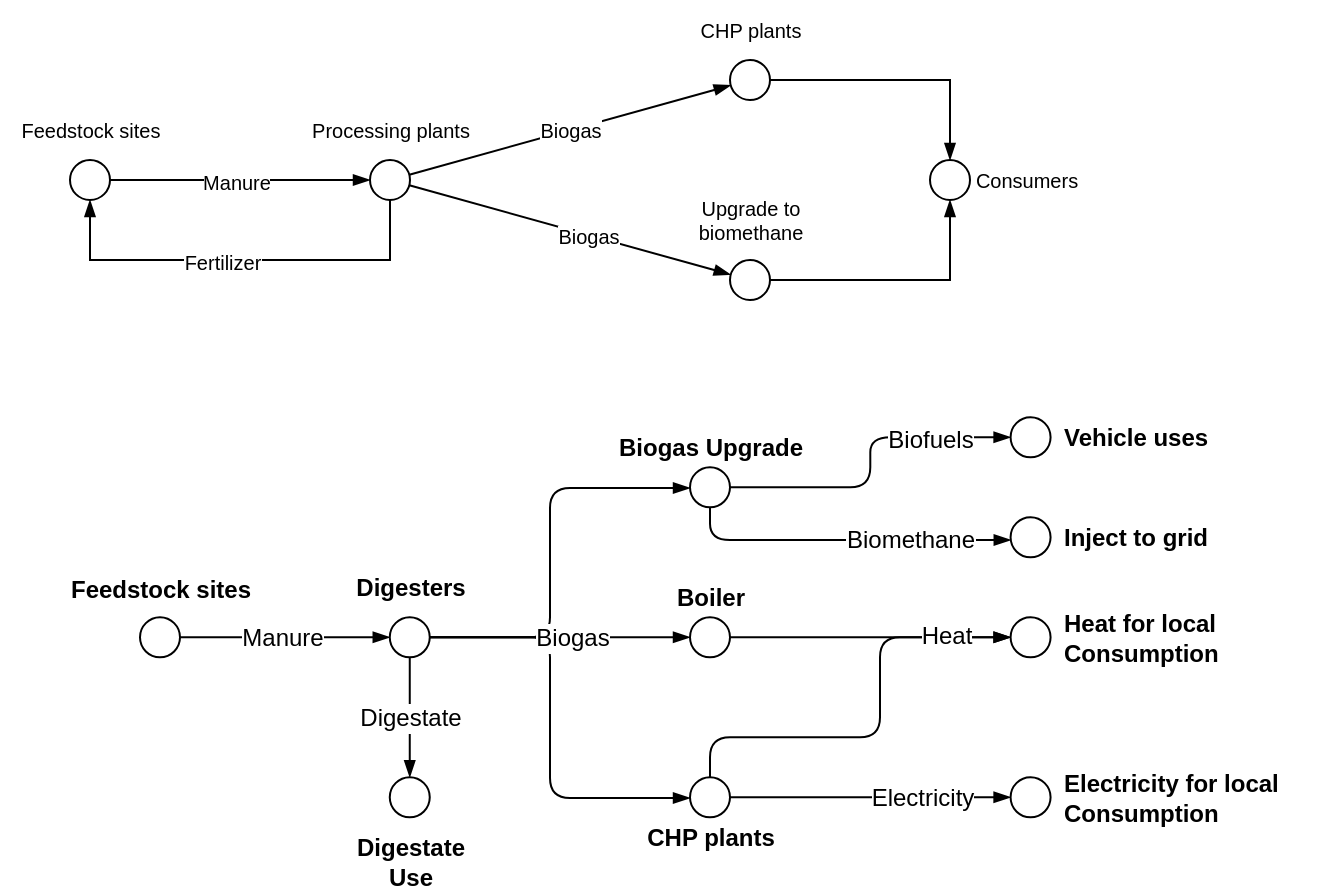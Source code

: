 <mxfile>
    <diagram name="Page-1" id="IxhOv_pnVuLYqrjwdqJs">
        <mxGraphModel dx="907" dy="633" grid="1" gridSize="10" guides="1" tooltips="1" connect="1" arrows="1" fold="1" page="1" pageScale="1" pageWidth="827" pageHeight="1169" math="0" shadow="0">
            <root>
                <mxCell id="0"/>
                <mxCell id="1" parent="0"/>
                <mxCell id="utq9JPTT0G6UeFqzBfEX-5" style="rounded=0;orthogonalLoop=1;jettySize=auto;html=1;endArrow=blockThin;endFill=1;fontSize=10;" parent="1" source="utq9JPTT0G6UeFqzBfEX-3" target="utq9JPTT0G6UeFqzBfEX-4" edge="1">
                    <mxGeometry relative="1" as="geometry">
                        <mxPoint x="110" y="160" as="sourcePoint"/>
                    </mxGeometry>
                </mxCell>
                <mxCell id="utq9JPTT0G6UeFqzBfEX-12" value="Manure" style="edgeLabel;html=1;align=center;verticalAlign=middle;resizable=0;points=[];fontSize=10;" parent="utq9JPTT0G6UeFqzBfEX-5" vertex="1" connectable="0">
                    <mxGeometry x="-0.031" y="-1" relative="1" as="geometry">
                        <mxPoint as="offset"/>
                    </mxGeometry>
                </mxCell>
                <mxCell id="utq9JPTT0G6UeFqzBfEX-3" value="" style="ellipse;whiteSpace=wrap;html=1;aspect=fixed;fontSize=10;" parent="1" vertex="1">
                    <mxGeometry x="90" y="150" width="20" height="20" as="geometry"/>
                </mxCell>
                <mxCell id="utq9JPTT0G6UeFqzBfEX-15" value="Biogas" style="edgeStyle=none;rounded=0;orthogonalLoop=1;jettySize=auto;html=1;endArrow=blockThin;endFill=1;fontSize=10;" parent="1" source="utq9JPTT0G6UeFqzBfEX-4" target="utq9JPTT0G6UeFqzBfEX-11" edge="1">
                    <mxGeometry relative="1" as="geometry"/>
                </mxCell>
                <mxCell id="utq9JPTT0G6UeFqzBfEX-16" style="edgeStyle=none;rounded=0;orthogonalLoop=1;jettySize=auto;html=1;endArrow=blockThin;endFill=1;fontSize=10;" parent="1" source="utq9JPTT0G6UeFqzBfEX-4" target="utq9JPTT0G6UeFqzBfEX-14" edge="1">
                    <mxGeometry relative="1" as="geometry"/>
                </mxCell>
                <mxCell id="utq9JPTT0G6UeFqzBfEX-17" value="Biogas" style="edgeLabel;html=1;align=center;verticalAlign=middle;resizable=0;points=[];fontSize=10;" parent="utq9JPTT0G6UeFqzBfEX-16" vertex="1" connectable="0">
                    <mxGeometry x="0.112" relative="1" as="geometry">
                        <mxPoint as="offset"/>
                    </mxGeometry>
                </mxCell>
                <mxCell id="utq9JPTT0G6UeFqzBfEX-21" style="edgeStyle=orthogonalEdgeStyle;rounded=0;orthogonalLoop=1;jettySize=auto;html=1;endArrow=blockThin;endFill=1;fontSize=10;" parent="1" source="utq9JPTT0G6UeFqzBfEX-4" target="utq9JPTT0G6UeFqzBfEX-3" edge="1">
                    <mxGeometry relative="1" as="geometry">
                        <mxPoint x="100.0" y="230" as="targetPoint"/>
                        <Array as="points">
                            <mxPoint x="250" y="200"/>
                            <mxPoint x="100" y="200"/>
                        </Array>
                    </mxGeometry>
                </mxCell>
                <mxCell id="utq9JPTT0G6UeFqzBfEX-22" value="Fertilizer" style="edgeLabel;html=1;align=center;verticalAlign=middle;resizable=0;points=[];fontSize=10;" parent="utq9JPTT0G6UeFqzBfEX-21" vertex="1" connectable="0">
                    <mxGeometry x="0.084" y="1" relative="1" as="geometry">
                        <mxPoint as="offset"/>
                    </mxGeometry>
                </mxCell>
                <mxCell id="utq9JPTT0G6UeFqzBfEX-4" value="" style="ellipse;whiteSpace=wrap;html=1;aspect=fixed;fontSize=10;" parent="1" vertex="1">
                    <mxGeometry x="240" y="150" width="20" height="20" as="geometry"/>
                </mxCell>
                <mxCell id="utq9JPTT0G6UeFqzBfEX-8" value="Feedstock sites" style="text;html=1;align=center;verticalAlign=middle;resizable=0;points=[];autosize=1;strokeColor=none;fillColor=none;fontSize=10;" parent="1" vertex="1">
                    <mxGeometry x="55" y="120" width="90" height="30" as="geometry"/>
                </mxCell>
                <mxCell id="utq9JPTT0G6UeFqzBfEX-10" value="Processing plants" style="text;html=1;align=center;verticalAlign=middle;resizable=0;points=[];autosize=1;strokeColor=none;fillColor=none;fontSize=10;" parent="1" vertex="1">
                    <mxGeometry x="200" y="120" width="100" height="30" as="geometry"/>
                </mxCell>
                <mxCell id="utq9JPTT0G6UeFqzBfEX-24" style="edgeStyle=orthogonalEdgeStyle;rounded=0;orthogonalLoop=1;jettySize=auto;html=1;endArrow=blockThin;endFill=1;fontSize=10;" parent="1" source="utq9JPTT0G6UeFqzBfEX-11" target="utq9JPTT0G6UeFqzBfEX-19" edge="1">
                    <mxGeometry relative="1" as="geometry"/>
                </mxCell>
                <mxCell id="utq9JPTT0G6UeFqzBfEX-11" value="" style="ellipse;whiteSpace=wrap;html=1;aspect=fixed;fontSize=10;" parent="1" vertex="1">
                    <mxGeometry x="420" y="100" width="20" height="20" as="geometry"/>
                </mxCell>
                <mxCell id="utq9JPTT0G6UeFqzBfEX-23" style="edgeStyle=orthogonalEdgeStyle;rounded=0;orthogonalLoop=1;jettySize=auto;html=1;endArrow=blockThin;endFill=1;fontSize=10;" parent="1" source="utq9JPTT0G6UeFqzBfEX-14" target="utq9JPTT0G6UeFqzBfEX-19" edge="1">
                    <mxGeometry relative="1" as="geometry"/>
                </mxCell>
                <mxCell id="utq9JPTT0G6UeFqzBfEX-14" value="" style="ellipse;whiteSpace=wrap;html=1;aspect=fixed;fontSize=10;" parent="1" vertex="1">
                    <mxGeometry x="420" y="200" width="20" height="20" as="geometry"/>
                </mxCell>
                <mxCell id="utq9JPTT0G6UeFqzBfEX-18" value="CHP plants" style="text;html=1;align=center;verticalAlign=middle;resizable=0;points=[];autosize=1;strokeColor=none;fillColor=none;fontSize=10;" parent="1" vertex="1">
                    <mxGeometry x="395" y="70" width="70" height="30" as="geometry"/>
                </mxCell>
                <mxCell id="utq9JPTT0G6UeFqzBfEX-19" value="" style="ellipse;whiteSpace=wrap;html=1;aspect=fixed;fontSize=10;" parent="1" vertex="1">
                    <mxGeometry x="520" y="150" width="20" height="20" as="geometry"/>
                </mxCell>
                <mxCell id="utq9JPTT0G6UeFqzBfEX-20" value="Upgrade to &lt;br style=&quot;font-size: 10px;&quot;&gt;biomethane" style="text;html=1;align=center;verticalAlign=middle;resizable=0;points=[];autosize=1;strokeColor=none;fillColor=none;fontSize=10;" parent="1" vertex="1">
                    <mxGeometry x="390" y="160" width="80" height="40" as="geometry"/>
                </mxCell>
                <mxCell id="utq9JPTT0G6UeFqzBfEX-25" value="Consumers" style="text;html=1;align=center;verticalAlign=middle;resizable=0;points=[];autosize=1;strokeColor=none;fillColor=none;fontSize=10;" parent="1" vertex="1">
                    <mxGeometry x="533" y="145" width="70" height="30" as="geometry"/>
                </mxCell>
                <mxCell id="2" style="rounded=0;orthogonalLoop=1;jettySize=auto;html=1;endArrow=blockThin;endFill=1;fontSize=12;strokeWidth=1;" parent="1" source="4" target="10" edge="1">
                    <mxGeometry relative="1" as="geometry">
                        <mxPoint x="110" y="390" as="sourcePoint"/>
                    </mxGeometry>
                </mxCell>
                <mxCell id="3" value="Manure" style="edgeLabel;html=1;align=center;verticalAlign=middle;resizable=0;points=[];fontSize=12;" parent="2" vertex="1" connectable="0">
                    <mxGeometry x="-0.031" y="-1" relative="1" as="geometry">
                        <mxPoint y="-1" as="offset"/>
                    </mxGeometry>
                </mxCell>
                <mxCell id="4" value="" style="ellipse;whiteSpace=wrap;html=1;aspect=fixed;fontSize=12;" parent="1" vertex="1">
                    <mxGeometry x="125" y="378.64" width="20" height="20" as="geometry"/>
                </mxCell>
                <mxCell id="8" style="edgeStyle=orthogonalEdgeStyle;rounded=0;orthogonalLoop=1;jettySize=auto;html=1;endArrow=blockThin;endFill=1;fontSize=12;strokeWidth=1;" parent="1" source="10" target="21" edge="1">
                    <mxGeometry relative="1" as="geometry">
                        <mxPoint x="109.88" y="458.64" as="targetPoint"/>
                        <Array as="points">
                            <mxPoint x="259.88" y="458.64"/>
                            <mxPoint x="259.88" y="458.64"/>
                        </Array>
                    </mxGeometry>
                </mxCell>
                <mxCell id="9" value="Digestate" style="edgeLabel;html=1;align=center;verticalAlign=middle;resizable=0;points=[];fontSize=12;" parent="8" vertex="1" connectable="0">
                    <mxGeometry x="0.084" y="1" relative="1" as="geometry">
                        <mxPoint x="-1" y="-2" as="offset"/>
                    </mxGeometry>
                </mxCell>
                <mxCell id="50" style="edgeStyle=orthogonalEdgeStyle;html=1;strokeWidth=1;fontSize=12;endArrow=blockThin;endFill=1;rounded=1;" parent="1" source="10" target="30" edge="1">
                    <mxGeometry relative="1" as="geometry">
                        <mxPoint x="410" y="330" as="targetPoint"/>
                        <Array as="points">
                            <mxPoint x="330" y="389"/>
                            <mxPoint x="330" y="314"/>
                        </Array>
                    </mxGeometry>
                </mxCell>
                <mxCell id="51" style="edgeStyle=orthogonalEdgeStyle;rounded=1;html=1;strokeWidth=1;fontSize=12;endArrow=blockThin;endFill=1;" parent="1" source="10" target="16" edge="1">
                    <mxGeometry relative="1" as="geometry">
                        <Array as="points">
                            <mxPoint x="330" y="389"/>
                            <mxPoint x="330" y="469"/>
                        </Array>
                    </mxGeometry>
                </mxCell>
                <mxCell id="53" style="edgeStyle=orthogonalEdgeStyle;rounded=0;html=1;strokeWidth=1;fontSize=12;endArrow=blockThin;endFill=1;" parent="1" source="10" target="14" edge="1">
                    <mxGeometry relative="1" as="geometry"/>
                </mxCell>
                <mxCell id="54" value="Biogas" style="edgeLabel;html=1;align=center;verticalAlign=middle;resizable=0;points=[];fontSize=12;" parent="53" vertex="1" connectable="0">
                    <mxGeometry x="0.156" relative="1" as="geometry">
                        <mxPoint x="-4" as="offset"/>
                    </mxGeometry>
                </mxCell>
                <mxCell id="10" value="" style="ellipse;whiteSpace=wrap;html=1;aspect=fixed;fontSize=12;" parent="1" vertex="1">
                    <mxGeometry x="249.88" y="378.64" width="20" height="20" as="geometry"/>
                </mxCell>
                <mxCell id="11" value="Feedstock sites" style="text;html=1;align=center;verticalAlign=middle;resizable=0;points=[];autosize=1;strokeColor=none;fillColor=none;fontSize=12;fontStyle=1" parent="1" vertex="1">
                    <mxGeometry x="80" y="350" width="110" height="30" as="geometry"/>
                </mxCell>
                <mxCell id="12" value="Digesters" style="text;html=1;align=center;verticalAlign=middle;resizable=0;points=[];autosize=1;strokeColor=none;fillColor=none;fontSize=12;fontStyle=1" parent="1" vertex="1">
                    <mxGeometry x="219.88" y="348.64" width="80" height="30" as="geometry"/>
                </mxCell>
                <mxCell id="13" style="edgeStyle=orthogonalEdgeStyle;rounded=0;orthogonalLoop=1;jettySize=auto;html=1;endArrow=blockThin;endFill=1;fontSize=12;strokeWidth=1;" parent="1" source="14" target="18" edge="1">
                    <mxGeometry relative="1" as="geometry"/>
                </mxCell>
                <mxCell id="14" value="" style="ellipse;whiteSpace=wrap;html=1;aspect=fixed;fontSize=12;" parent="1" vertex="1">
                    <mxGeometry x="400" y="378.64" width="20" height="20" as="geometry"/>
                </mxCell>
                <mxCell id="26" value="" style="edgeStyle=none;html=1;endArrow=blockThin;endFill=1;fontSize=12;strokeWidth=1;" parent="1" source="16" target="25" edge="1">
                    <mxGeometry relative="1" as="geometry"/>
                </mxCell>
                <mxCell id="59" value="Electricity" style="edgeLabel;html=1;align=center;verticalAlign=middle;resizable=0;points=[];fontSize=12;" parent="26" vertex="1" connectable="0">
                    <mxGeometry x="0.513" relative="1" as="geometry">
                        <mxPoint x="-10" as="offset"/>
                    </mxGeometry>
                </mxCell>
                <mxCell id="28" style="edgeStyle=orthogonalEdgeStyle;html=1;endArrow=blockThin;endFill=1;fontSize=12;strokeWidth=1;rounded=1;" parent="1" source="16" target="18" edge="1">
                    <mxGeometry relative="1" as="geometry">
                        <mxPoint x="505" y="408.64" as="targetPoint"/>
                        <Array as="points">
                            <mxPoint x="410" y="438.64"/>
                            <mxPoint x="495" y="438.64"/>
                            <mxPoint x="495" y="388.64"/>
                        </Array>
                    </mxGeometry>
                </mxCell>
                <mxCell id="58" value="Heat" style="edgeLabel;html=1;align=center;verticalAlign=middle;resizable=0;points=[];fontSize=12;" parent="28" vertex="1" connectable="0">
                    <mxGeometry x="0.707" y="1" relative="1" as="geometry">
                        <mxPoint as="offset"/>
                    </mxGeometry>
                </mxCell>
                <mxCell id="16" value="" style="ellipse;whiteSpace=wrap;html=1;aspect=fixed;fontSize=12;" parent="1" vertex="1">
                    <mxGeometry x="400" y="458.64" width="20" height="20" as="geometry"/>
                </mxCell>
                <mxCell id="17" value="CHP plants" style="text;html=1;align=center;verticalAlign=middle;resizable=0;points=[];autosize=1;strokeColor=none;fillColor=none;fontSize=12;fontStyle=1" parent="1" vertex="1">
                    <mxGeometry x="365" y="473.64" width="90" height="30" as="geometry"/>
                </mxCell>
                <mxCell id="18" value="" style="ellipse;whiteSpace=wrap;html=1;aspect=fixed;fontSize=12;" parent="1" vertex="1">
                    <mxGeometry x="560.29" y="378.64" width="20" height="20" as="geometry"/>
                </mxCell>
                <mxCell id="19" value="Biogas Upgrade" style="text;html=1;align=center;verticalAlign=middle;resizable=0;points=[];autosize=1;strokeColor=none;fillColor=none;fontSize=12;fontStyle=1" parent="1" vertex="1">
                    <mxGeometry x="350" y="278.64" width="120" height="30" as="geometry"/>
                </mxCell>
                <mxCell id="20" value="Electricity for local&amp;nbsp;&lt;br style=&quot;font-size: 12px;&quot;&gt;Consumption" style="text;html=1;align=left;verticalAlign=middle;resizable=0;points=[];autosize=1;strokeColor=none;fillColor=none;fontSize=12;fontStyle=1" parent="1" vertex="1">
                    <mxGeometry x="585.29" y="448.64" width="130" height="40" as="geometry"/>
                </mxCell>
                <mxCell id="21" value="" style="ellipse;whiteSpace=wrap;html=1;aspect=fixed;fontSize=12;" parent="1" vertex="1">
                    <mxGeometry x="249.88" y="458.64" width="20" height="20" as="geometry"/>
                </mxCell>
                <mxCell id="22" value="Digestate&lt;br style=&quot;font-size: 12px;&quot;&gt;Use" style="edgeLabel;html=1;align=center;verticalAlign=middle;resizable=0;points=[];fontSize=12;fontStyle=1" parent="1" vertex="1" connectable="0">
                    <mxGeometry x="260" y="504.291" as="geometry">
                        <mxPoint y="-4" as="offset"/>
                    </mxGeometry>
                </mxCell>
                <mxCell id="24" value="Boiler" style="text;html=1;align=center;verticalAlign=middle;resizable=0;points=[];autosize=1;strokeColor=none;fillColor=none;fontSize=12;fontStyle=1" parent="1" vertex="1">
                    <mxGeometry x="380" y="353.64" width="60" height="30" as="geometry"/>
                </mxCell>
                <mxCell id="25" value="" style="ellipse;whiteSpace=wrap;html=1;aspect=fixed;fontSize=12;" parent="1" vertex="1">
                    <mxGeometry x="560.29" y="458.64" width="20" height="20" as="geometry"/>
                </mxCell>
                <mxCell id="41" style="edgeStyle=orthogonalEdgeStyle;html=1;endArrow=blockThin;endFill=1;fontSize=12;strokeWidth=1;rounded=1;" parent="1" source="30" target="40" edge="1">
                    <mxGeometry relative="1" as="geometry">
                        <Array as="points">
                            <mxPoint x="410" y="340"/>
                        </Array>
                    </mxGeometry>
                </mxCell>
                <mxCell id="42" value="Biomethane" style="edgeLabel;html=1;align=center;verticalAlign=middle;resizable=0;points=[];fontSize=12;" parent="41" vertex="1" connectable="0">
                    <mxGeometry x="-0.203" relative="1" as="geometry">
                        <mxPoint x="50" as="offset"/>
                    </mxGeometry>
                </mxCell>
                <mxCell id="47" style="edgeStyle=orthogonalEdgeStyle;html=1;endArrow=blockThin;endFill=1;entryX=0;entryY=0.5;entryDx=0;entryDy=0;fontSize=12;strokeWidth=1;rounded=1;" parent="1" source="30" target="46" edge="1">
                    <mxGeometry relative="1" as="geometry">
                        <mxPoint x="520" y="288.64" as="targetPoint"/>
                    </mxGeometry>
                </mxCell>
                <mxCell id="48" value="Biofuels" style="edgeLabel;html=1;align=center;verticalAlign=middle;resizable=0;points=[];fontSize=12;" parent="47" vertex="1" connectable="0">
                    <mxGeometry x="0.183" y="-1" relative="1" as="geometry">
                        <mxPoint x="27" as="offset"/>
                    </mxGeometry>
                </mxCell>
                <mxCell id="30" value="" style="ellipse;whiteSpace=wrap;html=1;aspect=fixed;fontSize=12;" parent="1" vertex="1">
                    <mxGeometry x="400" y="303.64" width="20" height="20" as="geometry"/>
                </mxCell>
                <mxCell id="37" value="Heat for local&amp;nbsp;&lt;br style=&quot;font-size: 12px;&quot;&gt;Consumption" style="text;html=1;align=left;verticalAlign=middle;resizable=0;points=[];autosize=1;strokeColor=none;fillColor=none;fontSize=12;fontStyle=1" parent="1" vertex="1">
                    <mxGeometry x="585.29" y="368.64" width="100" height="40" as="geometry"/>
                </mxCell>
                <mxCell id="40" value="" style="ellipse;whiteSpace=wrap;html=1;aspect=fixed;fontSize=12;" parent="1" vertex="1">
                    <mxGeometry x="560.29" y="328.64" width="20" height="20" as="geometry"/>
                </mxCell>
                <mxCell id="43" value="Inject to grid" style="text;html=1;align=left;verticalAlign=middle;resizable=0;points=[];autosize=1;strokeColor=none;fillColor=none;fontSize=12;fontStyle=1" parent="1" vertex="1">
                    <mxGeometry x="585.29" y="323.64" width="100" height="30" as="geometry"/>
                </mxCell>
                <mxCell id="46" value="" style="ellipse;whiteSpace=wrap;html=1;aspect=fixed;fontSize=12;" parent="1" vertex="1">
                    <mxGeometry x="560.29" y="278.64" width="20" height="20" as="geometry"/>
                </mxCell>
                <mxCell id="49" value="Vehicle uses" style="text;html=1;align=left;verticalAlign=middle;resizable=0;points=[];autosize=1;strokeColor=none;fillColor=none;fontSize=12;fontStyle=1" parent="1" vertex="1">
                    <mxGeometry x="585.29" y="273.64" width="100" height="30" as="geometry"/>
                </mxCell>
            </root>
        </mxGraphModel>
    </diagram>
</mxfile>